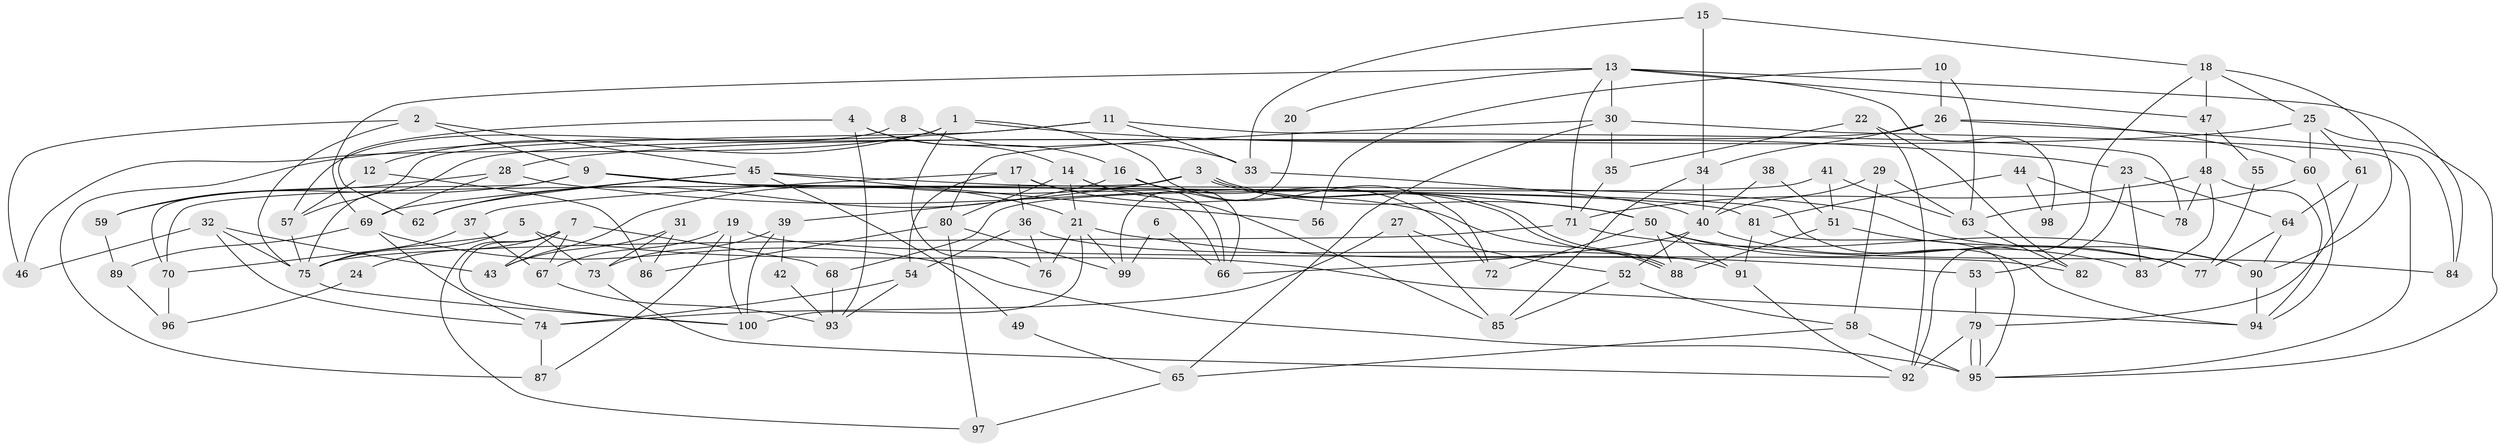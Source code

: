 // coarse degree distribution, {9: 0.01639344262295082, 8: 0.04918032786885246, 16: 0.01639344262295082, 12: 0.01639344262295082, 2: 0.11475409836065574, 6: 0.04918032786885246, 5: 0.13114754098360656, 3: 0.26229508196721313, 4: 0.22950819672131148, 10: 0.03278688524590164, 7: 0.08196721311475409}
// Generated by graph-tools (version 1.1) at 2025/51/03/04/25 22:51:08]
// undirected, 100 vertices, 200 edges
graph export_dot {
  node [color=gray90,style=filled];
  1;
  2;
  3;
  4;
  5;
  6;
  7;
  8;
  9;
  10;
  11;
  12;
  13;
  14;
  15;
  16;
  17;
  18;
  19;
  20;
  21;
  22;
  23;
  24;
  25;
  26;
  27;
  28;
  29;
  30;
  31;
  32;
  33;
  34;
  35;
  36;
  37;
  38;
  39;
  40;
  41;
  42;
  43;
  44;
  45;
  46;
  47;
  48;
  49;
  50;
  51;
  52;
  53;
  54;
  55;
  56;
  57;
  58;
  59;
  60;
  61;
  62;
  63;
  64;
  65;
  66;
  67;
  68;
  69;
  70;
  71;
  72;
  73;
  74;
  75;
  76;
  77;
  78;
  79;
  80;
  81;
  82;
  83;
  84;
  85;
  86;
  87;
  88;
  89;
  90;
  91;
  92;
  93;
  94;
  95;
  96;
  97;
  98;
  99;
  100;
  1 -- 12;
  1 -- 46;
  1 -- 23;
  1 -- 72;
  1 -- 76;
  2 -- 9;
  2 -- 45;
  2 -- 46;
  2 -- 75;
  3 -- 88;
  3 -- 88;
  3 -- 43;
  3 -- 39;
  3 -- 50;
  3 -- 70;
  4 -- 16;
  4 -- 62;
  4 -- 14;
  4 -- 93;
  5 -- 75;
  5 -- 73;
  5 -- 70;
  5 -- 94;
  6 -- 66;
  6 -- 99;
  7 -- 100;
  7 -- 68;
  7 -- 24;
  7 -- 43;
  7 -- 67;
  7 -- 97;
  8 -- 57;
  8 -- 33;
  9 -- 70;
  9 -- 94;
  9 -- 21;
  9 -- 59;
  9 -- 81;
  10 -- 26;
  10 -- 63;
  10 -- 56;
  11 -- 87;
  11 -- 33;
  11 -- 57;
  11 -- 78;
  12 -- 57;
  12 -- 86;
  13 -- 30;
  13 -- 71;
  13 -- 20;
  13 -- 47;
  13 -- 69;
  13 -- 84;
  13 -- 98;
  14 -- 66;
  14 -- 21;
  14 -- 80;
  14 -- 85;
  15 -- 34;
  15 -- 18;
  15 -- 33;
  16 -- 66;
  16 -- 72;
  16 -- 62;
  17 -- 37;
  17 -- 88;
  17 -- 36;
  17 -- 54;
  17 -- 66;
  18 -- 47;
  18 -- 90;
  18 -- 25;
  18 -- 92;
  19 -- 100;
  19 -- 67;
  19 -- 82;
  19 -- 87;
  20 -- 99;
  21 -- 53;
  21 -- 76;
  21 -- 99;
  21 -- 100;
  22 -- 92;
  22 -- 35;
  22 -- 82;
  23 -- 53;
  23 -- 64;
  23 -- 83;
  24 -- 96;
  25 -- 95;
  25 -- 28;
  25 -- 60;
  25 -- 61;
  26 -- 60;
  26 -- 84;
  26 -- 34;
  26 -- 75;
  27 -- 52;
  27 -- 74;
  27 -- 85;
  28 -- 69;
  28 -- 50;
  28 -- 59;
  29 -- 40;
  29 -- 58;
  29 -- 63;
  30 -- 95;
  30 -- 80;
  30 -- 35;
  30 -- 65;
  31 -- 43;
  31 -- 73;
  31 -- 86;
  32 -- 74;
  32 -- 75;
  32 -- 43;
  32 -- 46;
  33 -- 40;
  34 -- 85;
  34 -- 40;
  35 -- 71;
  36 -- 76;
  36 -- 54;
  36 -- 91;
  37 -- 75;
  37 -- 67;
  38 -- 40;
  38 -- 51;
  39 -- 100;
  39 -- 42;
  39 -- 73;
  40 -- 83;
  40 -- 52;
  40 -- 66;
  41 -- 51;
  41 -- 63;
  41 -- 68;
  42 -- 93;
  44 -- 81;
  44 -- 78;
  44 -- 98;
  45 -- 90;
  45 -- 69;
  45 -- 49;
  45 -- 56;
  45 -- 62;
  47 -- 48;
  47 -- 55;
  48 -- 71;
  48 -- 94;
  48 -- 78;
  48 -- 83;
  49 -- 65;
  50 -- 72;
  50 -- 77;
  50 -- 84;
  50 -- 88;
  50 -- 91;
  51 -- 77;
  51 -- 88;
  52 -- 85;
  52 -- 58;
  53 -- 79;
  54 -- 74;
  54 -- 93;
  55 -- 77;
  57 -- 75;
  58 -- 95;
  58 -- 65;
  59 -- 89;
  60 -- 63;
  60 -- 94;
  61 -- 79;
  61 -- 64;
  63 -- 82;
  64 -- 77;
  64 -- 90;
  65 -- 97;
  67 -- 93;
  68 -- 93;
  69 -- 95;
  69 -- 74;
  69 -- 89;
  70 -- 96;
  71 -- 90;
  71 -- 75;
  73 -- 92;
  74 -- 87;
  75 -- 100;
  79 -- 95;
  79 -- 95;
  79 -- 92;
  80 -- 97;
  80 -- 86;
  80 -- 99;
  81 -- 91;
  81 -- 95;
  89 -- 96;
  90 -- 94;
  91 -- 92;
}

